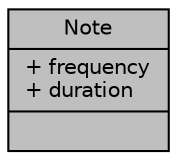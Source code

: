 digraph "Note"
{
 // LATEX_PDF_SIZE
  edge [fontname="Helvetica",fontsize="10",labelfontname="Helvetica",labelfontsize="10"];
  node [fontname="Helvetica",fontsize="10",shape=record];
  Node1 [label="{Note\n|+ frequency\l+ duration\l|}",height=0.2,width=0.4,color="black", fillcolor="grey75", style="filled", fontcolor="black",tooltip=" "];
}
